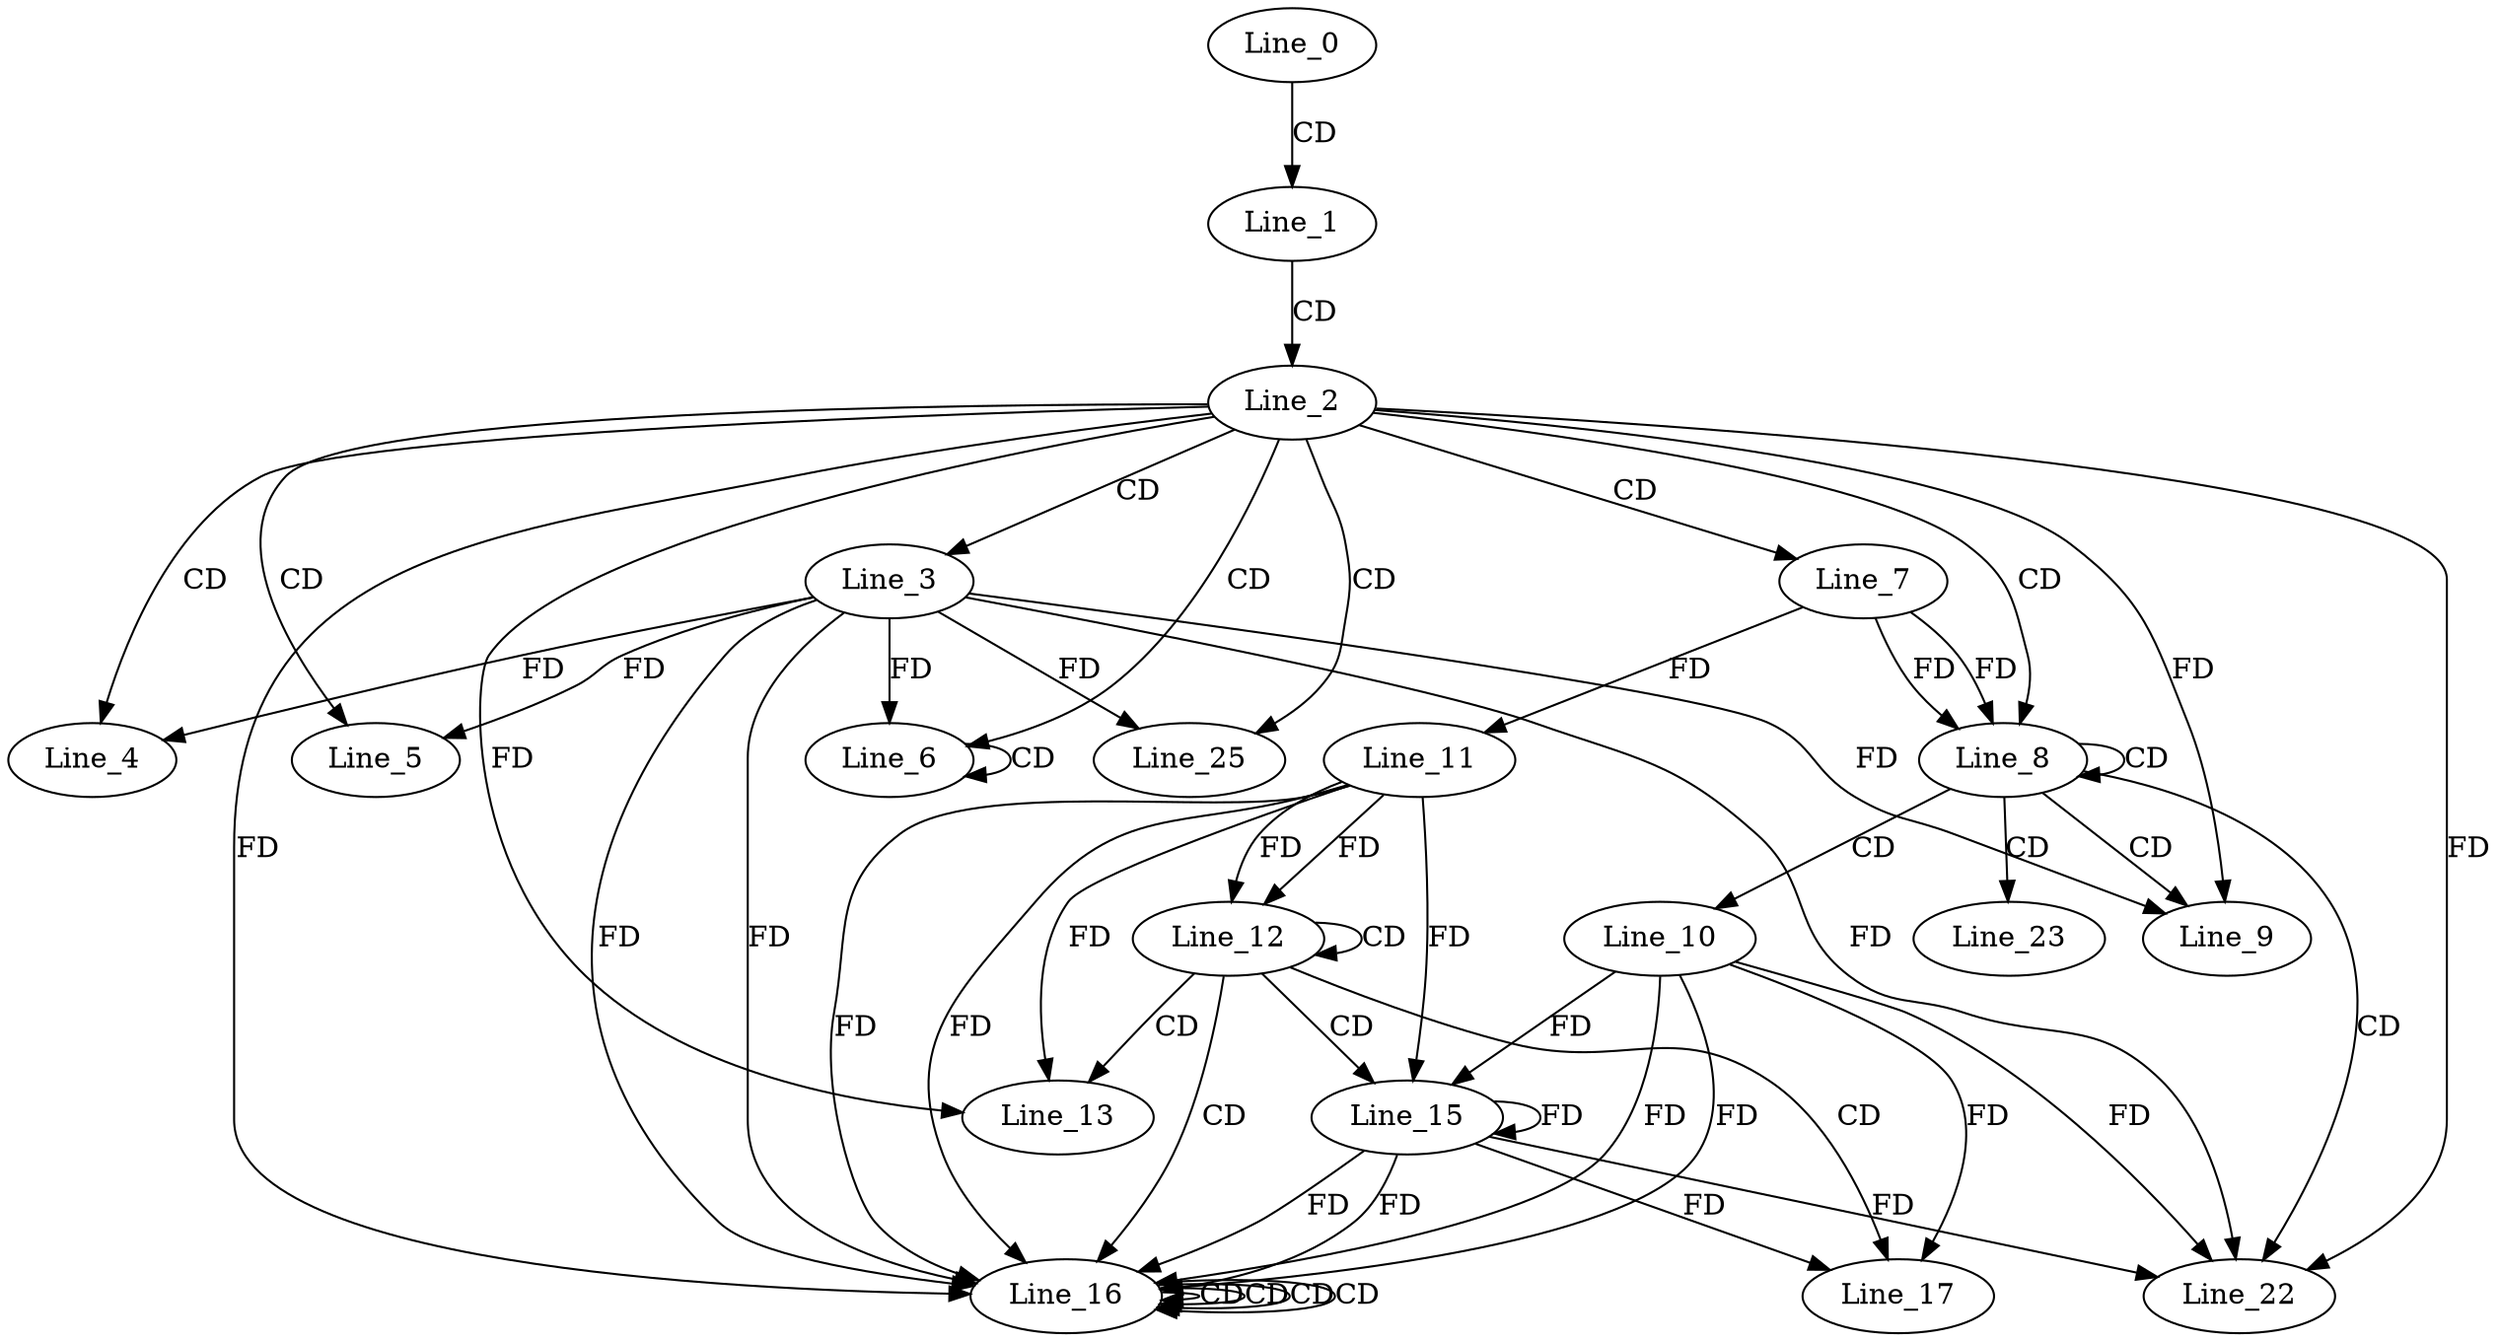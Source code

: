 digraph G {
  Line_0;
  Line_1;
  Line_2;
  Line_3;
  Line_4;
  Line_4;
  Line_5;
  Line_5;
  Line_5;
  Line_6;
  Line_6;
  Line_7;
  Line_8;
  Line_8;
  Line_9;
  Line_10;
  Line_11;
  Line_11;
  Line_12;
  Line_12;
  Line_13;
  Line_13;
  Line_13;
  Line_15;
  Line_15;
  Line_16;
  Line_16;
  Line_16;
  Line_16;
  Line_16;
  Line_16;
  Line_16;
  Line_17;
  Line_22;
  Line_23;
  Line_25;
  Line_0 -> Line_1 [ label="CD" ];
  Line_1 -> Line_2 [ label="CD" ];
  Line_2 -> Line_3 [ label="CD" ];
  Line_2 -> Line_4 [ label="CD" ];
  Line_3 -> Line_4 [ label="FD" ];
  Line_2 -> Line_5 [ label="CD" ];
  Line_3 -> Line_5 [ label="FD" ];
  Line_2 -> Line_6 [ label="CD" ];
  Line_6 -> Line_6 [ label="CD" ];
  Line_3 -> Line_6 [ label="FD" ];
  Line_2 -> Line_7 [ label="CD" ];
  Line_2 -> Line_8 [ label="CD" ];
  Line_7 -> Line_8 [ label="FD" ];
  Line_8 -> Line_8 [ label="CD" ];
  Line_7 -> Line_8 [ label="FD" ];
  Line_8 -> Line_9 [ label="CD" ];
  Line_3 -> Line_9 [ label="FD" ];
  Line_2 -> Line_9 [ label="FD" ];
  Line_8 -> Line_10 [ label="CD" ];
  Line_7 -> Line_11 [ label="FD" ];
  Line_11 -> Line_12 [ label="FD" ];
  Line_12 -> Line_12 [ label="CD" ];
  Line_11 -> Line_12 [ label="FD" ];
  Line_12 -> Line_13 [ label="CD" ];
  Line_2 -> Line_13 [ label="FD" ];
  Line_11 -> Line_13 [ label="FD" ];
  Line_12 -> Line_15 [ label="CD" ];
  Line_10 -> Line_15 [ label="FD" ];
  Line_15 -> Line_15 [ label="FD" ];
  Line_11 -> Line_15 [ label="FD" ];
  Line_12 -> Line_16 [ label="CD" ];
  Line_16 -> Line_16 [ label="CD" ];
  Line_16 -> Line_16 [ label="CD" ];
  Line_2 -> Line_16 [ label="FD" ];
  Line_16 -> Line_16 [ label="CD" ];
  Line_3 -> Line_16 [ label="FD" ];
  Line_10 -> Line_16 [ label="FD" ];
  Line_15 -> Line_16 [ label="FD" ];
  Line_11 -> Line_16 [ label="FD" ];
  Line_16 -> Line_16 [ label="CD" ];
  Line_3 -> Line_16 [ label="FD" ];
  Line_10 -> Line_16 [ label="FD" ];
  Line_15 -> Line_16 [ label="FD" ];
  Line_11 -> Line_16 [ label="FD" ];
  Line_12 -> Line_17 [ label="CD" ];
  Line_10 -> Line_17 [ label="FD" ];
  Line_15 -> Line_17 [ label="FD" ];
  Line_8 -> Line_22 [ label="CD" ];
  Line_3 -> Line_22 [ label="FD" ];
  Line_2 -> Line_22 [ label="FD" ];
  Line_10 -> Line_22 [ label="FD" ];
  Line_15 -> Line_22 [ label="FD" ];
  Line_8 -> Line_23 [ label="CD" ];
  Line_2 -> Line_25 [ label="CD" ];
  Line_3 -> Line_25 [ label="FD" ];
}
